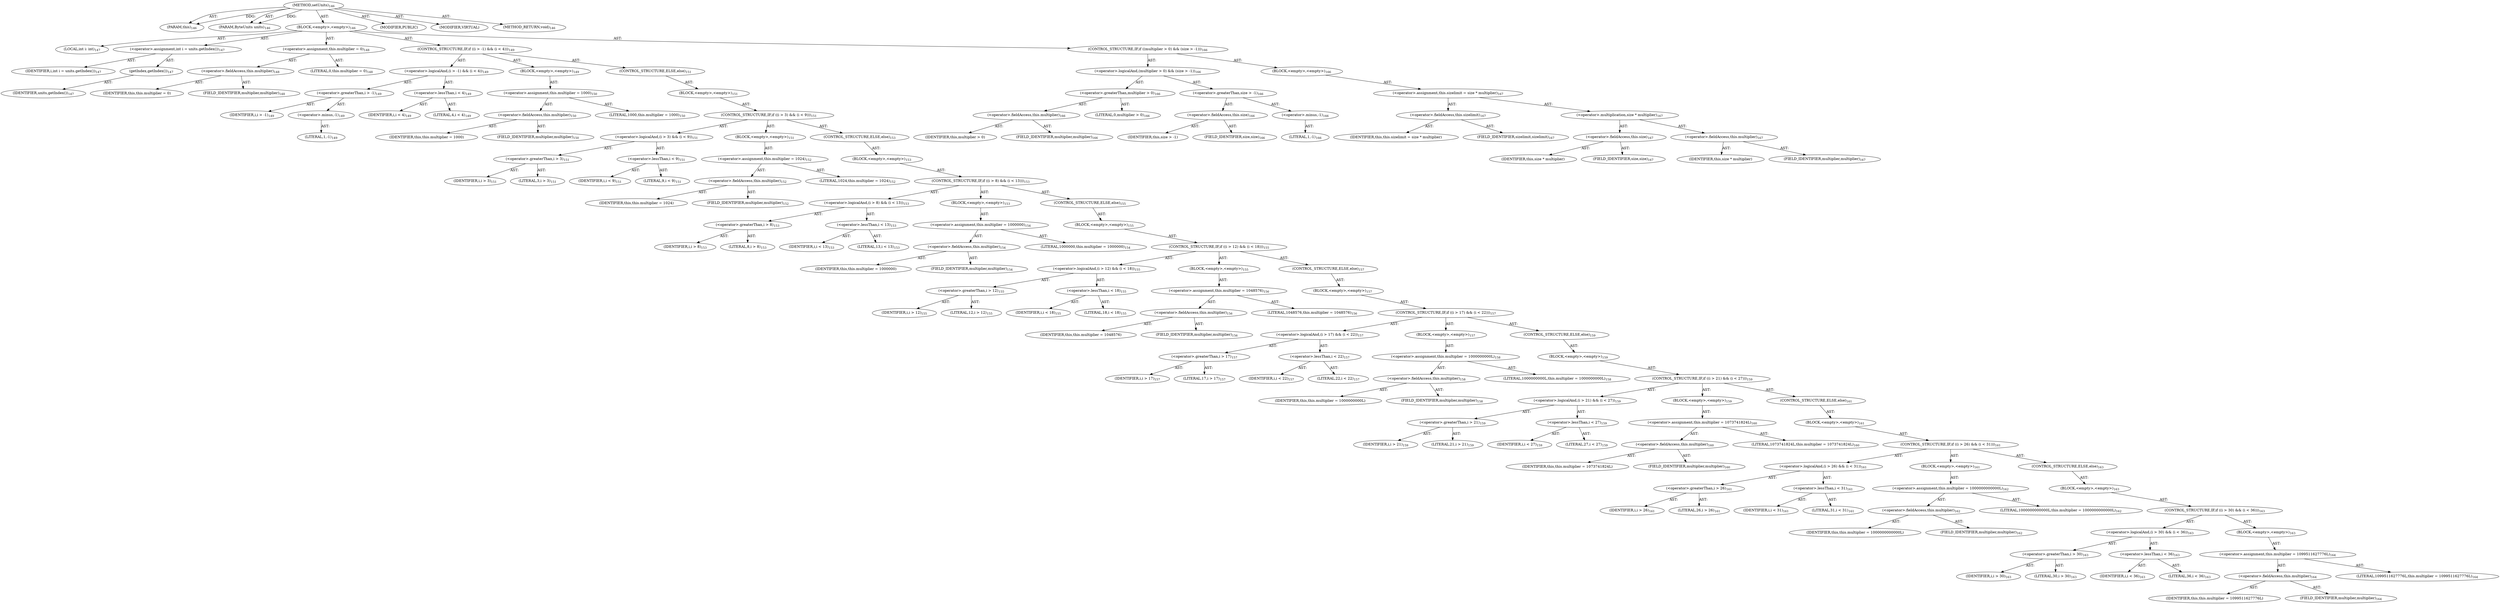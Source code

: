 digraph "setUnits" {  
"111669149699" [label = <(METHOD,setUnits)<SUB>146</SUB>> ]
"115964117000" [label = <(PARAM,this)<SUB>146</SUB>> ]
"115964117001" [label = <(PARAM,ByteUnits units)<SUB>146</SUB>> ]
"25769803784" [label = <(BLOCK,&lt;empty&gt;,&lt;empty&gt;)<SUB>146</SUB>> ]
"94489280513" [label = <(LOCAL,int i: int)<SUB>147</SUB>> ]
"30064771108" [label = <(&lt;operator&gt;.assignment,int i = units.getIndex())<SUB>147</SUB>> ]
"68719476769" [label = <(IDENTIFIER,i,int i = units.getIndex())<SUB>147</SUB>> ]
"30064771109" [label = <(getIndex,getIndex())<SUB>147</SUB>> ]
"68719476770" [label = <(IDENTIFIER,units,getIndex())<SUB>147</SUB>> ]
"30064771110" [label = <(&lt;operator&gt;.assignment,this.multiplier = 0)<SUB>148</SUB>> ]
"30064771111" [label = <(&lt;operator&gt;.fieldAccess,this.multiplier)<SUB>148</SUB>> ]
"68719476771" [label = <(IDENTIFIER,this,this.multiplier = 0)> ]
"55834574859" [label = <(FIELD_IDENTIFIER,multiplier,multiplier)<SUB>148</SUB>> ]
"90194313230" [label = <(LITERAL,0,this.multiplier = 0)<SUB>148</SUB>> ]
"47244640261" [label = <(CONTROL_STRUCTURE,IF,if ((i &gt; -1) &amp;&amp; (i &lt; 4)))<SUB>149</SUB>> ]
"30064771112" [label = <(&lt;operator&gt;.logicalAnd,(i &gt; -1) &amp;&amp; (i &lt; 4))<SUB>149</SUB>> ]
"30064771113" [label = <(&lt;operator&gt;.greaterThan,i &gt; -1)<SUB>149</SUB>> ]
"68719476772" [label = <(IDENTIFIER,i,i &gt; -1)<SUB>149</SUB>> ]
"30064771114" [label = <(&lt;operator&gt;.minus,-1)<SUB>149</SUB>> ]
"90194313231" [label = <(LITERAL,1,-1)<SUB>149</SUB>> ]
"30064771115" [label = <(&lt;operator&gt;.lessThan,i &lt; 4)<SUB>149</SUB>> ]
"68719476773" [label = <(IDENTIFIER,i,i &lt; 4)<SUB>149</SUB>> ]
"90194313232" [label = <(LITERAL,4,i &lt; 4)<SUB>149</SUB>> ]
"25769803785" [label = <(BLOCK,&lt;empty&gt;,&lt;empty&gt;)<SUB>149</SUB>> ]
"30064771116" [label = <(&lt;operator&gt;.assignment,this.multiplier = 1000)<SUB>150</SUB>> ]
"30064771117" [label = <(&lt;operator&gt;.fieldAccess,this.multiplier)<SUB>150</SUB>> ]
"68719476774" [label = <(IDENTIFIER,this,this.multiplier = 1000)> ]
"55834574860" [label = <(FIELD_IDENTIFIER,multiplier,multiplier)<SUB>150</SUB>> ]
"90194313233" [label = <(LITERAL,1000,this.multiplier = 1000)<SUB>150</SUB>> ]
"47244640262" [label = <(CONTROL_STRUCTURE,ELSE,else)<SUB>151</SUB>> ]
"25769803786" [label = <(BLOCK,&lt;empty&gt;,&lt;empty&gt;)<SUB>151</SUB>> ]
"47244640263" [label = <(CONTROL_STRUCTURE,IF,if ((i &gt; 3) &amp;&amp; (i &lt; 9)))<SUB>151</SUB>> ]
"30064771118" [label = <(&lt;operator&gt;.logicalAnd,(i &gt; 3) &amp;&amp; (i &lt; 9))<SUB>151</SUB>> ]
"30064771119" [label = <(&lt;operator&gt;.greaterThan,i &gt; 3)<SUB>151</SUB>> ]
"68719476775" [label = <(IDENTIFIER,i,i &gt; 3)<SUB>151</SUB>> ]
"90194313234" [label = <(LITERAL,3,i &gt; 3)<SUB>151</SUB>> ]
"30064771120" [label = <(&lt;operator&gt;.lessThan,i &lt; 9)<SUB>151</SUB>> ]
"68719476776" [label = <(IDENTIFIER,i,i &lt; 9)<SUB>151</SUB>> ]
"90194313235" [label = <(LITERAL,9,i &lt; 9)<SUB>151</SUB>> ]
"25769803787" [label = <(BLOCK,&lt;empty&gt;,&lt;empty&gt;)<SUB>151</SUB>> ]
"30064771121" [label = <(&lt;operator&gt;.assignment,this.multiplier = 1024)<SUB>152</SUB>> ]
"30064771122" [label = <(&lt;operator&gt;.fieldAccess,this.multiplier)<SUB>152</SUB>> ]
"68719476777" [label = <(IDENTIFIER,this,this.multiplier = 1024)> ]
"55834574861" [label = <(FIELD_IDENTIFIER,multiplier,multiplier)<SUB>152</SUB>> ]
"90194313236" [label = <(LITERAL,1024,this.multiplier = 1024)<SUB>152</SUB>> ]
"47244640264" [label = <(CONTROL_STRUCTURE,ELSE,else)<SUB>153</SUB>> ]
"25769803788" [label = <(BLOCK,&lt;empty&gt;,&lt;empty&gt;)<SUB>153</SUB>> ]
"47244640265" [label = <(CONTROL_STRUCTURE,IF,if ((i &gt; 8) &amp;&amp; (i &lt; 13)))<SUB>153</SUB>> ]
"30064771123" [label = <(&lt;operator&gt;.logicalAnd,(i &gt; 8) &amp;&amp; (i &lt; 13))<SUB>153</SUB>> ]
"30064771124" [label = <(&lt;operator&gt;.greaterThan,i &gt; 8)<SUB>153</SUB>> ]
"68719476778" [label = <(IDENTIFIER,i,i &gt; 8)<SUB>153</SUB>> ]
"90194313237" [label = <(LITERAL,8,i &gt; 8)<SUB>153</SUB>> ]
"30064771125" [label = <(&lt;operator&gt;.lessThan,i &lt; 13)<SUB>153</SUB>> ]
"68719476779" [label = <(IDENTIFIER,i,i &lt; 13)<SUB>153</SUB>> ]
"90194313238" [label = <(LITERAL,13,i &lt; 13)<SUB>153</SUB>> ]
"25769803789" [label = <(BLOCK,&lt;empty&gt;,&lt;empty&gt;)<SUB>153</SUB>> ]
"30064771126" [label = <(&lt;operator&gt;.assignment,this.multiplier = 1000000)<SUB>154</SUB>> ]
"30064771127" [label = <(&lt;operator&gt;.fieldAccess,this.multiplier)<SUB>154</SUB>> ]
"68719476780" [label = <(IDENTIFIER,this,this.multiplier = 1000000)> ]
"55834574862" [label = <(FIELD_IDENTIFIER,multiplier,multiplier)<SUB>154</SUB>> ]
"90194313239" [label = <(LITERAL,1000000,this.multiplier = 1000000)<SUB>154</SUB>> ]
"47244640266" [label = <(CONTROL_STRUCTURE,ELSE,else)<SUB>155</SUB>> ]
"25769803790" [label = <(BLOCK,&lt;empty&gt;,&lt;empty&gt;)<SUB>155</SUB>> ]
"47244640267" [label = <(CONTROL_STRUCTURE,IF,if ((i &gt; 12) &amp;&amp; (i &lt; 18)))<SUB>155</SUB>> ]
"30064771128" [label = <(&lt;operator&gt;.logicalAnd,(i &gt; 12) &amp;&amp; (i &lt; 18))<SUB>155</SUB>> ]
"30064771129" [label = <(&lt;operator&gt;.greaterThan,i &gt; 12)<SUB>155</SUB>> ]
"68719476781" [label = <(IDENTIFIER,i,i &gt; 12)<SUB>155</SUB>> ]
"90194313240" [label = <(LITERAL,12,i &gt; 12)<SUB>155</SUB>> ]
"30064771130" [label = <(&lt;operator&gt;.lessThan,i &lt; 18)<SUB>155</SUB>> ]
"68719476782" [label = <(IDENTIFIER,i,i &lt; 18)<SUB>155</SUB>> ]
"90194313241" [label = <(LITERAL,18,i &lt; 18)<SUB>155</SUB>> ]
"25769803791" [label = <(BLOCK,&lt;empty&gt;,&lt;empty&gt;)<SUB>155</SUB>> ]
"30064771131" [label = <(&lt;operator&gt;.assignment,this.multiplier = 1048576)<SUB>156</SUB>> ]
"30064771132" [label = <(&lt;operator&gt;.fieldAccess,this.multiplier)<SUB>156</SUB>> ]
"68719476783" [label = <(IDENTIFIER,this,this.multiplier = 1048576)> ]
"55834574863" [label = <(FIELD_IDENTIFIER,multiplier,multiplier)<SUB>156</SUB>> ]
"90194313242" [label = <(LITERAL,1048576,this.multiplier = 1048576)<SUB>156</SUB>> ]
"47244640268" [label = <(CONTROL_STRUCTURE,ELSE,else)<SUB>157</SUB>> ]
"25769803792" [label = <(BLOCK,&lt;empty&gt;,&lt;empty&gt;)<SUB>157</SUB>> ]
"47244640269" [label = <(CONTROL_STRUCTURE,IF,if ((i &gt; 17) &amp;&amp; (i &lt; 22)))<SUB>157</SUB>> ]
"30064771133" [label = <(&lt;operator&gt;.logicalAnd,(i &gt; 17) &amp;&amp; (i &lt; 22))<SUB>157</SUB>> ]
"30064771134" [label = <(&lt;operator&gt;.greaterThan,i &gt; 17)<SUB>157</SUB>> ]
"68719476784" [label = <(IDENTIFIER,i,i &gt; 17)<SUB>157</SUB>> ]
"90194313243" [label = <(LITERAL,17,i &gt; 17)<SUB>157</SUB>> ]
"30064771135" [label = <(&lt;operator&gt;.lessThan,i &lt; 22)<SUB>157</SUB>> ]
"68719476785" [label = <(IDENTIFIER,i,i &lt; 22)<SUB>157</SUB>> ]
"90194313244" [label = <(LITERAL,22,i &lt; 22)<SUB>157</SUB>> ]
"25769803793" [label = <(BLOCK,&lt;empty&gt;,&lt;empty&gt;)<SUB>157</SUB>> ]
"30064771136" [label = <(&lt;operator&gt;.assignment,this.multiplier = 1000000000L)<SUB>158</SUB>> ]
"30064771137" [label = <(&lt;operator&gt;.fieldAccess,this.multiplier)<SUB>158</SUB>> ]
"68719476786" [label = <(IDENTIFIER,this,this.multiplier = 1000000000L)> ]
"55834574864" [label = <(FIELD_IDENTIFIER,multiplier,multiplier)<SUB>158</SUB>> ]
"90194313245" [label = <(LITERAL,1000000000L,this.multiplier = 1000000000L)<SUB>158</SUB>> ]
"47244640270" [label = <(CONTROL_STRUCTURE,ELSE,else)<SUB>159</SUB>> ]
"25769803794" [label = <(BLOCK,&lt;empty&gt;,&lt;empty&gt;)<SUB>159</SUB>> ]
"47244640271" [label = <(CONTROL_STRUCTURE,IF,if ((i &gt; 21) &amp;&amp; (i &lt; 27)))<SUB>159</SUB>> ]
"30064771138" [label = <(&lt;operator&gt;.logicalAnd,(i &gt; 21) &amp;&amp; (i &lt; 27))<SUB>159</SUB>> ]
"30064771139" [label = <(&lt;operator&gt;.greaterThan,i &gt; 21)<SUB>159</SUB>> ]
"68719476787" [label = <(IDENTIFIER,i,i &gt; 21)<SUB>159</SUB>> ]
"90194313246" [label = <(LITERAL,21,i &gt; 21)<SUB>159</SUB>> ]
"30064771140" [label = <(&lt;operator&gt;.lessThan,i &lt; 27)<SUB>159</SUB>> ]
"68719476788" [label = <(IDENTIFIER,i,i &lt; 27)<SUB>159</SUB>> ]
"90194313247" [label = <(LITERAL,27,i &lt; 27)<SUB>159</SUB>> ]
"25769803795" [label = <(BLOCK,&lt;empty&gt;,&lt;empty&gt;)<SUB>159</SUB>> ]
"30064771141" [label = <(&lt;operator&gt;.assignment,this.multiplier = 1073741824L)<SUB>160</SUB>> ]
"30064771142" [label = <(&lt;operator&gt;.fieldAccess,this.multiplier)<SUB>160</SUB>> ]
"68719476789" [label = <(IDENTIFIER,this,this.multiplier = 1073741824L)> ]
"55834574865" [label = <(FIELD_IDENTIFIER,multiplier,multiplier)<SUB>160</SUB>> ]
"90194313248" [label = <(LITERAL,1073741824L,this.multiplier = 1073741824L)<SUB>160</SUB>> ]
"47244640272" [label = <(CONTROL_STRUCTURE,ELSE,else)<SUB>161</SUB>> ]
"25769803796" [label = <(BLOCK,&lt;empty&gt;,&lt;empty&gt;)<SUB>161</SUB>> ]
"47244640273" [label = <(CONTROL_STRUCTURE,IF,if ((i &gt; 26) &amp;&amp; (i &lt; 31)))<SUB>161</SUB>> ]
"30064771143" [label = <(&lt;operator&gt;.logicalAnd,(i &gt; 26) &amp;&amp; (i &lt; 31))<SUB>161</SUB>> ]
"30064771144" [label = <(&lt;operator&gt;.greaterThan,i &gt; 26)<SUB>161</SUB>> ]
"68719476790" [label = <(IDENTIFIER,i,i &gt; 26)<SUB>161</SUB>> ]
"90194313249" [label = <(LITERAL,26,i &gt; 26)<SUB>161</SUB>> ]
"30064771145" [label = <(&lt;operator&gt;.lessThan,i &lt; 31)<SUB>161</SUB>> ]
"68719476791" [label = <(IDENTIFIER,i,i &lt; 31)<SUB>161</SUB>> ]
"90194313250" [label = <(LITERAL,31,i &lt; 31)<SUB>161</SUB>> ]
"25769803797" [label = <(BLOCK,&lt;empty&gt;,&lt;empty&gt;)<SUB>161</SUB>> ]
"30064771146" [label = <(&lt;operator&gt;.assignment,this.multiplier = 1000000000000L)<SUB>162</SUB>> ]
"30064771147" [label = <(&lt;operator&gt;.fieldAccess,this.multiplier)<SUB>162</SUB>> ]
"68719476792" [label = <(IDENTIFIER,this,this.multiplier = 1000000000000L)> ]
"55834574866" [label = <(FIELD_IDENTIFIER,multiplier,multiplier)<SUB>162</SUB>> ]
"90194313251" [label = <(LITERAL,1000000000000L,this.multiplier = 1000000000000L)<SUB>162</SUB>> ]
"47244640274" [label = <(CONTROL_STRUCTURE,ELSE,else)<SUB>163</SUB>> ]
"25769803798" [label = <(BLOCK,&lt;empty&gt;,&lt;empty&gt;)<SUB>163</SUB>> ]
"47244640275" [label = <(CONTROL_STRUCTURE,IF,if ((i &gt; 30) &amp;&amp; (i &lt; 36)))<SUB>163</SUB>> ]
"30064771148" [label = <(&lt;operator&gt;.logicalAnd,(i &gt; 30) &amp;&amp; (i &lt; 36))<SUB>163</SUB>> ]
"30064771149" [label = <(&lt;operator&gt;.greaterThan,i &gt; 30)<SUB>163</SUB>> ]
"68719476793" [label = <(IDENTIFIER,i,i &gt; 30)<SUB>163</SUB>> ]
"90194313252" [label = <(LITERAL,30,i &gt; 30)<SUB>163</SUB>> ]
"30064771150" [label = <(&lt;operator&gt;.lessThan,i &lt; 36)<SUB>163</SUB>> ]
"68719476794" [label = <(IDENTIFIER,i,i &lt; 36)<SUB>163</SUB>> ]
"90194313253" [label = <(LITERAL,36,i &lt; 36)<SUB>163</SUB>> ]
"25769803799" [label = <(BLOCK,&lt;empty&gt;,&lt;empty&gt;)<SUB>163</SUB>> ]
"30064771151" [label = <(&lt;operator&gt;.assignment,this.multiplier = 1099511627776L)<SUB>164</SUB>> ]
"30064771152" [label = <(&lt;operator&gt;.fieldAccess,this.multiplier)<SUB>164</SUB>> ]
"68719476795" [label = <(IDENTIFIER,this,this.multiplier = 1099511627776L)> ]
"55834574867" [label = <(FIELD_IDENTIFIER,multiplier,multiplier)<SUB>164</SUB>> ]
"90194313254" [label = <(LITERAL,1099511627776L,this.multiplier = 1099511627776L)<SUB>164</SUB>> ]
"47244640276" [label = <(CONTROL_STRUCTURE,IF,if ((multiplier &gt; 0) &amp;&amp; (size &gt; -1)))<SUB>166</SUB>> ]
"30064771153" [label = <(&lt;operator&gt;.logicalAnd,(multiplier &gt; 0) &amp;&amp; (size &gt; -1))<SUB>166</SUB>> ]
"30064771154" [label = <(&lt;operator&gt;.greaterThan,multiplier &gt; 0)<SUB>166</SUB>> ]
"30064771155" [label = <(&lt;operator&gt;.fieldAccess,this.multiplier)<SUB>166</SUB>> ]
"68719476796" [label = <(IDENTIFIER,this,multiplier &gt; 0)> ]
"55834574868" [label = <(FIELD_IDENTIFIER,multiplier,multiplier)<SUB>166</SUB>> ]
"90194313255" [label = <(LITERAL,0,multiplier &gt; 0)<SUB>166</SUB>> ]
"30064771156" [label = <(&lt;operator&gt;.greaterThan,size &gt; -1)<SUB>166</SUB>> ]
"30064771157" [label = <(&lt;operator&gt;.fieldAccess,this.size)<SUB>166</SUB>> ]
"68719476797" [label = <(IDENTIFIER,this,size &gt; -1)> ]
"55834574869" [label = <(FIELD_IDENTIFIER,size,size)<SUB>166</SUB>> ]
"30064771158" [label = <(&lt;operator&gt;.minus,-1)<SUB>166</SUB>> ]
"90194313256" [label = <(LITERAL,1,-1)<SUB>166</SUB>> ]
"25769803800" [label = <(BLOCK,&lt;empty&gt;,&lt;empty&gt;)<SUB>166</SUB>> ]
"30064771159" [label = <(&lt;operator&gt;.assignment,this.sizelimit = size * multiplier)<SUB>167</SUB>> ]
"30064771160" [label = <(&lt;operator&gt;.fieldAccess,this.sizelimit)<SUB>167</SUB>> ]
"68719476798" [label = <(IDENTIFIER,this,this.sizelimit = size * multiplier)> ]
"55834574870" [label = <(FIELD_IDENTIFIER,sizelimit,sizelimit)<SUB>167</SUB>> ]
"30064771161" [label = <(&lt;operator&gt;.multiplication,size * multiplier)<SUB>167</SUB>> ]
"30064771162" [label = <(&lt;operator&gt;.fieldAccess,this.size)<SUB>167</SUB>> ]
"68719476799" [label = <(IDENTIFIER,this,size * multiplier)> ]
"55834574871" [label = <(FIELD_IDENTIFIER,size,size)<SUB>167</SUB>> ]
"30064771163" [label = <(&lt;operator&gt;.fieldAccess,this.multiplier)<SUB>167</SUB>> ]
"68719476800" [label = <(IDENTIFIER,this,size * multiplier)> ]
"55834574872" [label = <(FIELD_IDENTIFIER,multiplier,multiplier)<SUB>167</SUB>> ]
"133143986192" [label = <(MODIFIER,PUBLIC)> ]
"133143986193" [label = <(MODIFIER,VIRTUAL)> ]
"128849018883" [label = <(METHOD_RETURN,void)<SUB>146</SUB>> ]
  "111669149699" -> "115964117000"  [ label = "AST: "] 
  "111669149699" -> "115964117001"  [ label = "AST: "] 
  "111669149699" -> "25769803784"  [ label = "AST: "] 
  "111669149699" -> "133143986192"  [ label = "AST: "] 
  "111669149699" -> "133143986193"  [ label = "AST: "] 
  "111669149699" -> "128849018883"  [ label = "AST: "] 
  "25769803784" -> "94489280513"  [ label = "AST: "] 
  "25769803784" -> "30064771108"  [ label = "AST: "] 
  "25769803784" -> "30064771110"  [ label = "AST: "] 
  "25769803784" -> "47244640261"  [ label = "AST: "] 
  "25769803784" -> "47244640276"  [ label = "AST: "] 
  "30064771108" -> "68719476769"  [ label = "AST: "] 
  "30064771108" -> "30064771109"  [ label = "AST: "] 
  "30064771109" -> "68719476770"  [ label = "AST: "] 
  "30064771110" -> "30064771111"  [ label = "AST: "] 
  "30064771110" -> "90194313230"  [ label = "AST: "] 
  "30064771111" -> "68719476771"  [ label = "AST: "] 
  "30064771111" -> "55834574859"  [ label = "AST: "] 
  "47244640261" -> "30064771112"  [ label = "AST: "] 
  "47244640261" -> "25769803785"  [ label = "AST: "] 
  "47244640261" -> "47244640262"  [ label = "AST: "] 
  "30064771112" -> "30064771113"  [ label = "AST: "] 
  "30064771112" -> "30064771115"  [ label = "AST: "] 
  "30064771113" -> "68719476772"  [ label = "AST: "] 
  "30064771113" -> "30064771114"  [ label = "AST: "] 
  "30064771114" -> "90194313231"  [ label = "AST: "] 
  "30064771115" -> "68719476773"  [ label = "AST: "] 
  "30064771115" -> "90194313232"  [ label = "AST: "] 
  "25769803785" -> "30064771116"  [ label = "AST: "] 
  "30064771116" -> "30064771117"  [ label = "AST: "] 
  "30064771116" -> "90194313233"  [ label = "AST: "] 
  "30064771117" -> "68719476774"  [ label = "AST: "] 
  "30064771117" -> "55834574860"  [ label = "AST: "] 
  "47244640262" -> "25769803786"  [ label = "AST: "] 
  "25769803786" -> "47244640263"  [ label = "AST: "] 
  "47244640263" -> "30064771118"  [ label = "AST: "] 
  "47244640263" -> "25769803787"  [ label = "AST: "] 
  "47244640263" -> "47244640264"  [ label = "AST: "] 
  "30064771118" -> "30064771119"  [ label = "AST: "] 
  "30064771118" -> "30064771120"  [ label = "AST: "] 
  "30064771119" -> "68719476775"  [ label = "AST: "] 
  "30064771119" -> "90194313234"  [ label = "AST: "] 
  "30064771120" -> "68719476776"  [ label = "AST: "] 
  "30064771120" -> "90194313235"  [ label = "AST: "] 
  "25769803787" -> "30064771121"  [ label = "AST: "] 
  "30064771121" -> "30064771122"  [ label = "AST: "] 
  "30064771121" -> "90194313236"  [ label = "AST: "] 
  "30064771122" -> "68719476777"  [ label = "AST: "] 
  "30064771122" -> "55834574861"  [ label = "AST: "] 
  "47244640264" -> "25769803788"  [ label = "AST: "] 
  "25769803788" -> "47244640265"  [ label = "AST: "] 
  "47244640265" -> "30064771123"  [ label = "AST: "] 
  "47244640265" -> "25769803789"  [ label = "AST: "] 
  "47244640265" -> "47244640266"  [ label = "AST: "] 
  "30064771123" -> "30064771124"  [ label = "AST: "] 
  "30064771123" -> "30064771125"  [ label = "AST: "] 
  "30064771124" -> "68719476778"  [ label = "AST: "] 
  "30064771124" -> "90194313237"  [ label = "AST: "] 
  "30064771125" -> "68719476779"  [ label = "AST: "] 
  "30064771125" -> "90194313238"  [ label = "AST: "] 
  "25769803789" -> "30064771126"  [ label = "AST: "] 
  "30064771126" -> "30064771127"  [ label = "AST: "] 
  "30064771126" -> "90194313239"  [ label = "AST: "] 
  "30064771127" -> "68719476780"  [ label = "AST: "] 
  "30064771127" -> "55834574862"  [ label = "AST: "] 
  "47244640266" -> "25769803790"  [ label = "AST: "] 
  "25769803790" -> "47244640267"  [ label = "AST: "] 
  "47244640267" -> "30064771128"  [ label = "AST: "] 
  "47244640267" -> "25769803791"  [ label = "AST: "] 
  "47244640267" -> "47244640268"  [ label = "AST: "] 
  "30064771128" -> "30064771129"  [ label = "AST: "] 
  "30064771128" -> "30064771130"  [ label = "AST: "] 
  "30064771129" -> "68719476781"  [ label = "AST: "] 
  "30064771129" -> "90194313240"  [ label = "AST: "] 
  "30064771130" -> "68719476782"  [ label = "AST: "] 
  "30064771130" -> "90194313241"  [ label = "AST: "] 
  "25769803791" -> "30064771131"  [ label = "AST: "] 
  "30064771131" -> "30064771132"  [ label = "AST: "] 
  "30064771131" -> "90194313242"  [ label = "AST: "] 
  "30064771132" -> "68719476783"  [ label = "AST: "] 
  "30064771132" -> "55834574863"  [ label = "AST: "] 
  "47244640268" -> "25769803792"  [ label = "AST: "] 
  "25769803792" -> "47244640269"  [ label = "AST: "] 
  "47244640269" -> "30064771133"  [ label = "AST: "] 
  "47244640269" -> "25769803793"  [ label = "AST: "] 
  "47244640269" -> "47244640270"  [ label = "AST: "] 
  "30064771133" -> "30064771134"  [ label = "AST: "] 
  "30064771133" -> "30064771135"  [ label = "AST: "] 
  "30064771134" -> "68719476784"  [ label = "AST: "] 
  "30064771134" -> "90194313243"  [ label = "AST: "] 
  "30064771135" -> "68719476785"  [ label = "AST: "] 
  "30064771135" -> "90194313244"  [ label = "AST: "] 
  "25769803793" -> "30064771136"  [ label = "AST: "] 
  "30064771136" -> "30064771137"  [ label = "AST: "] 
  "30064771136" -> "90194313245"  [ label = "AST: "] 
  "30064771137" -> "68719476786"  [ label = "AST: "] 
  "30064771137" -> "55834574864"  [ label = "AST: "] 
  "47244640270" -> "25769803794"  [ label = "AST: "] 
  "25769803794" -> "47244640271"  [ label = "AST: "] 
  "47244640271" -> "30064771138"  [ label = "AST: "] 
  "47244640271" -> "25769803795"  [ label = "AST: "] 
  "47244640271" -> "47244640272"  [ label = "AST: "] 
  "30064771138" -> "30064771139"  [ label = "AST: "] 
  "30064771138" -> "30064771140"  [ label = "AST: "] 
  "30064771139" -> "68719476787"  [ label = "AST: "] 
  "30064771139" -> "90194313246"  [ label = "AST: "] 
  "30064771140" -> "68719476788"  [ label = "AST: "] 
  "30064771140" -> "90194313247"  [ label = "AST: "] 
  "25769803795" -> "30064771141"  [ label = "AST: "] 
  "30064771141" -> "30064771142"  [ label = "AST: "] 
  "30064771141" -> "90194313248"  [ label = "AST: "] 
  "30064771142" -> "68719476789"  [ label = "AST: "] 
  "30064771142" -> "55834574865"  [ label = "AST: "] 
  "47244640272" -> "25769803796"  [ label = "AST: "] 
  "25769803796" -> "47244640273"  [ label = "AST: "] 
  "47244640273" -> "30064771143"  [ label = "AST: "] 
  "47244640273" -> "25769803797"  [ label = "AST: "] 
  "47244640273" -> "47244640274"  [ label = "AST: "] 
  "30064771143" -> "30064771144"  [ label = "AST: "] 
  "30064771143" -> "30064771145"  [ label = "AST: "] 
  "30064771144" -> "68719476790"  [ label = "AST: "] 
  "30064771144" -> "90194313249"  [ label = "AST: "] 
  "30064771145" -> "68719476791"  [ label = "AST: "] 
  "30064771145" -> "90194313250"  [ label = "AST: "] 
  "25769803797" -> "30064771146"  [ label = "AST: "] 
  "30064771146" -> "30064771147"  [ label = "AST: "] 
  "30064771146" -> "90194313251"  [ label = "AST: "] 
  "30064771147" -> "68719476792"  [ label = "AST: "] 
  "30064771147" -> "55834574866"  [ label = "AST: "] 
  "47244640274" -> "25769803798"  [ label = "AST: "] 
  "25769803798" -> "47244640275"  [ label = "AST: "] 
  "47244640275" -> "30064771148"  [ label = "AST: "] 
  "47244640275" -> "25769803799"  [ label = "AST: "] 
  "30064771148" -> "30064771149"  [ label = "AST: "] 
  "30064771148" -> "30064771150"  [ label = "AST: "] 
  "30064771149" -> "68719476793"  [ label = "AST: "] 
  "30064771149" -> "90194313252"  [ label = "AST: "] 
  "30064771150" -> "68719476794"  [ label = "AST: "] 
  "30064771150" -> "90194313253"  [ label = "AST: "] 
  "25769803799" -> "30064771151"  [ label = "AST: "] 
  "30064771151" -> "30064771152"  [ label = "AST: "] 
  "30064771151" -> "90194313254"  [ label = "AST: "] 
  "30064771152" -> "68719476795"  [ label = "AST: "] 
  "30064771152" -> "55834574867"  [ label = "AST: "] 
  "47244640276" -> "30064771153"  [ label = "AST: "] 
  "47244640276" -> "25769803800"  [ label = "AST: "] 
  "30064771153" -> "30064771154"  [ label = "AST: "] 
  "30064771153" -> "30064771156"  [ label = "AST: "] 
  "30064771154" -> "30064771155"  [ label = "AST: "] 
  "30064771154" -> "90194313255"  [ label = "AST: "] 
  "30064771155" -> "68719476796"  [ label = "AST: "] 
  "30064771155" -> "55834574868"  [ label = "AST: "] 
  "30064771156" -> "30064771157"  [ label = "AST: "] 
  "30064771156" -> "30064771158"  [ label = "AST: "] 
  "30064771157" -> "68719476797"  [ label = "AST: "] 
  "30064771157" -> "55834574869"  [ label = "AST: "] 
  "30064771158" -> "90194313256"  [ label = "AST: "] 
  "25769803800" -> "30064771159"  [ label = "AST: "] 
  "30064771159" -> "30064771160"  [ label = "AST: "] 
  "30064771159" -> "30064771161"  [ label = "AST: "] 
  "30064771160" -> "68719476798"  [ label = "AST: "] 
  "30064771160" -> "55834574870"  [ label = "AST: "] 
  "30064771161" -> "30064771162"  [ label = "AST: "] 
  "30064771161" -> "30064771163"  [ label = "AST: "] 
  "30064771162" -> "68719476799"  [ label = "AST: "] 
  "30064771162" -> "55834574871"  [ label = "AST: "] 
  "30064771163" -> "68719476800"  [ label = "AST: "] 
  "30064771163" -> "55834574872"  [ label = "AST: "] 
  "111669149699" -> "115964117000"  [ label = "DDG: "] 
  "111669149699" -> "115964117001"  [ label = "DDG: "] 
}
